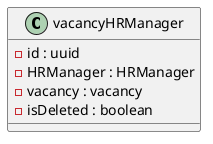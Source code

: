 @startuml "vacancyHRManager class diagram"

    class vacancyHRManager {
        - id : uuid
        - HRManager : HRManager
        - vacancy : vacancy
        - isDeleted : boolean
    }

@enduml